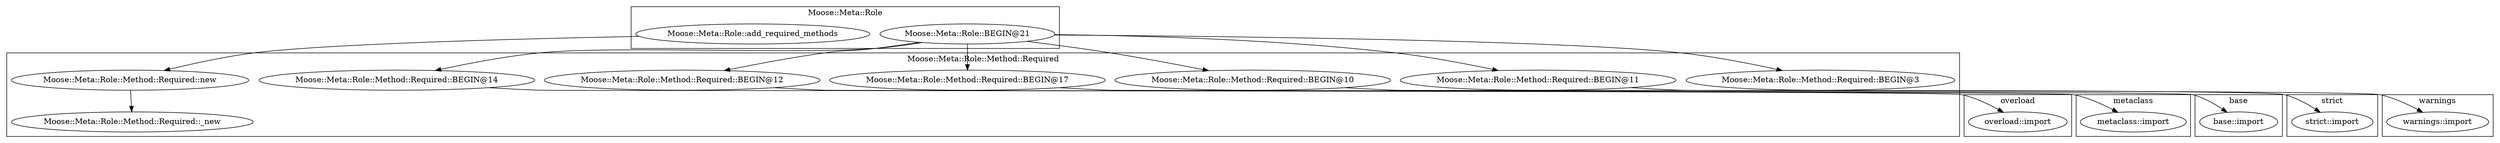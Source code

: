 digraph {
graph [overlap=false]
subgraph cluster_metaclass {
	label="metaclass";
	"metaclass::import";
}
subgraph cluster_base {
	label="base";
	"base::import";
}
subgraph cluster_overload {
	label="overload";
	"overload::import";
}
subgraph cluster_Moose_Meta_Role_Method_Required {
	label="Moose::Meta::Role::Method::Required";
	"Moose::Meta::Role::Method::Required::BEGIN@14";
	"Moose::Meta::Role::Method::Required::BEGIN@12";
	"Moose::Meta::Role::Method::Required::BEGIN@17";
	"Moose::Meta::Role::Method::Required::_new";
	"Moose::Meta::Role::Method::Required::BEGIN@10";
	"Moose::Meta::Role::Method::Required::BEGIN@11";
	"Moose::Meta::Role::Method::Required::new";
	"Moose::Meta::Role::Method::Required::BEGIN@3";
}
subgraph cluster_warnings {
	label="warnings";
	"warnings::import";
}
subgraph cluster_Moose_Meta_Role {
	label="Moose::Meta::Role";
	"Moose::Meta::Role::add_required_methods";
	"Moose::Meta::Role::BEGIN@21";
}
subgraph cluster_strict {
	label="strict";
	"strict::import";
}
"Moose::Meta::Role::Method::Required::new" -> "Moose::Meta::Role::Method::Required::_new";
"Moose::Meta::Role::BEGIN@21" -> "Moose::Meta::Role::Method::Required::BEGIN@10";
"Moose::Meta::Role::Method::Required::BEGIN@12" -> "metaclass::import";
"Moose::Meta::Role::add_required_methods" -> "Moose::Meta::Role::Method::Required::new";
"Moose::Meta::Role::BEGIN@21" -> "Moose::Meta::Role::Method::Required::BEGIN@14";
"Moose::Meta::Role::BEGIN@21" -> "Moose::Meta::Role::Method::Required::BEGIN@17";
"Moose::Meta::Role::Method::Required::BEGIN@17" -> "base::import";
"Moose::Meta::Role::Method::Required::BEGIN@14" -> "overload::import";
"Moose::Meta::Role::Method::Required::BEGIN@11" -> "warnings::import";
"Moose::Meta::Role::Method::Required::BEGIN@10" -> "strict::import";
"Moose::Meta::Role::BEGIN@21" -> "Moose::Meta::Role::Method::Required::BEGIN@3";
"Moose::Meta::Role::BEGIN@21" -> "Moose::Meta::Role::Method::Required::BEGIN@11";
"Moose::Meta::Role::BEGIN@21" -> "Moose::Meta::Role::Method::Required::BEGIN@12";
}
